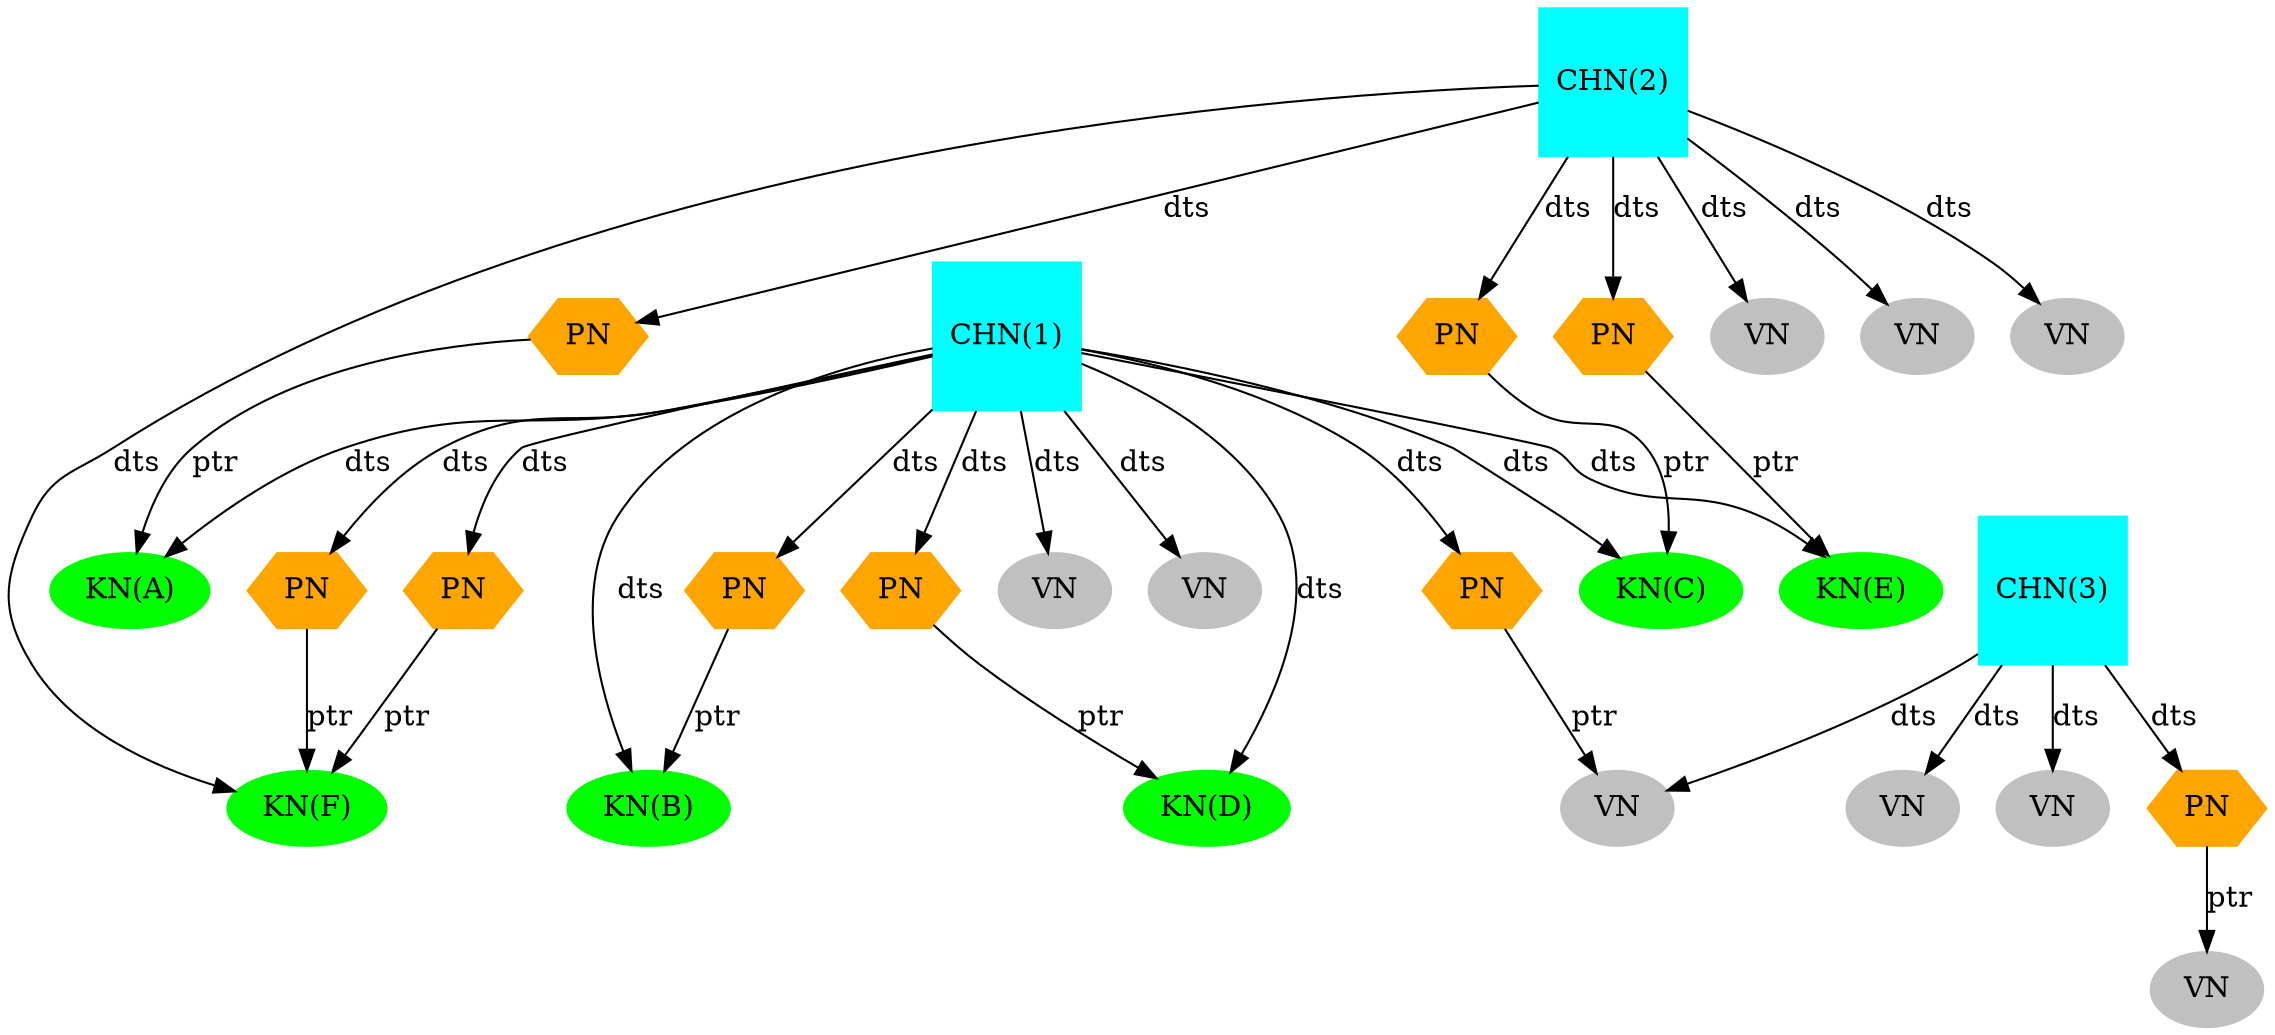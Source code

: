 strict digraph "17016-1643962152" {
	"CHN(0x558343d21d40)" [label="CHN(1)" color="cyan" style=filled shape=square];
	"CHN(0x558343d1a448)" [label="CHN(2)" color="cyan" style=filled shape=square];
	"CHN(0x558343d1a008)" [label="CHN(3)" color="cyan" style=filled shape=square];

	"PN(0x558343d204e8)" [label="PN" color="orange" style=filled shape=hexagon];
	"PN(0x558343d2deb8)" [label="PN" color="orange" style=filled shape=hexagon];
	"PN(0x558343d204e0)" [label="PN" color="orange" style=filled shape=hexagon];
	"PN(0x558343d2deb0)" [label="PN" color="orange" style=filled shape=hexagon];
	"PN(0x558343d2ded0)" [label="PN" color="orange" style=filled shape=hexagon];
	"PN(0x558343d25f70)" [label="PN" color="orange" style=filled shape=hexagon];
	"PN(0x558343d20500)" [label="PN" color="orange" style=filled shape=hexagon];

	"VN(0x558343d21d48)" [label="VN" color="grey" style=filled];
	"VN(0x558343d21d50)" [label="VN" color="grey" style=filled];

	"VN(0x558343d1a450)" [label="VN" color="grey" style=filled];
	"VN(0x558343d1a458)" [label="VN" color="grey" style=filled];
	"VN(0x558343d1a460)" [label="VN" color="grey" style=filled];

	"PN(0x558343d24ae8)" [label="PN" color="orange" style=filled shape=hexagon];

	"VN(0x558343d1a010)" [label="VN" color="grey" style=filled];

	"VN(0x558343d1a018)" [label="VN" color="grey" style=filled];
	"VN(0x558343d1a020)" [label="VN" color="grey" style=filled];

	"PN(0x558343d1a240)" [label="PN" color="orange" style=filled shape=hexagon];
	
	"VN(0x558343d20680)" [label="VN" color="grey" style=filled];

	"KN_KEY_A(0x558343d29460)" [label="KN(A)" color="green" style=filled];
	"KN_KEY_B(0x558343d2b960)" [label="KN(B)" color="green" style=filled];
	"KN_KEY_C(0x558343d29080)" [label="KN(C)" color="green" style=filled];
	"KN_KEY_D(0x558343d294c0)" [label="KN(D)" color="green" style=filled];
	"KN_KEY_E(0x558343d28a80)" [label="KN(E)" color="green" style=filled];
	"KN_KEY_F(0x558343d20e90)" [label="KN(F)" color="green" style=filled];

	"CHN(0x558343d21d40)" -> "KN_KEY_A(0x558343d29460)" [label="dts" weight=1]
	"PN(0x558343d204e8)" -> "KN_KEY_A(0x558343d29460)" [label="ptr" weight=1]
	"CHN(0x558343d21d40)" -> "KN_KEY_B(0x558343d2b960)" [label="dts" weight=1]
	"PN(0x558343d2deb8)" -> "KN_KEY_B(0x558343d2b960)" [label="ptr" weight=1]
	"CHN(0x558343d21d40)" -> "KN_KEY_C(0x558343d29080)" [label="dts" weight=1]
	"PN(0x558343d204e0)" -> "KN_KEY_C(0x558343d29080)" [label="ptr" weight=1]
	"CHN(0x558343d21d40)" -> "KN_KEY_D(0x558343d294c0)" [label="dts" weight=1]
	"PN(0x558343d2deb0)" -> "KN_KEY_D(0x558343d294c0)" [label="ptr" weight=1]
	"CHN(0x558343d21d40)" -> "KN_KEY_E(0x558343d28a80)" [label="dts" weight=1]
	"PN(0x558343d20500)" -> "KN_KEY_E(0x558343d28a80)" [label="ptr" weight=1]
	"CHN(0x558343d1a448)" -> "KN_KEY_F(0x558343d20e90)" [label="dts" weight=1]
	"PN(0x558343d2ded0)" -> "KN_KEY_F(0x558343d20e90)" [label="ptr" weight=1]
	"PN(0x558343d25f70)" -> "KN_KEY_F(0x558343d20e90)" [label="ptr" weight=1]

	"CHN(0x558343d1a448)" -> "PN(0x558343d204e8)" [label="dts" weight=1]
	"CHN(0x558343d21d40)" -> "PN(0x558343d2deb8)" [label="dts" weight=1]
	"CHN(0x558343d1a448)" -> "PN(0x558343d204e0)" [label="dts" weight=1]
	"CHN(0x558343d21d40)" -> "PN(0x558343d2deb0)" [label="dts" weight=1]
	"CHN(0x558343d21d40)" -> "PN(0x558343d2ded0)" [label="dts" weight=1]
	"CHN(0x558343d21d40)" -> "PN(0x558343d25f70)" [label="dts" weight=1]
	"CHN(0x558343d1a448)" -> "PN(0x558343d20500)" [label="dts" weight=1]

    "CHN(0x558343d21d40)" -> "VN(0x558343d21d48)" [label="dts" weight=1]
    "CHN(0x558343d21d40)" -> "VN(0x558343d21d50)" [label="dts" weight=1]
	"CHN(0x558343d1a448)" -> "VN(0x558343d1a450)" [label="dts" weight=1]
    "CHN(0x558343d1a448)" -> "VN(0x558343d1a458)" [label="dts" weight=1]
    "CHN(0x558343d1a448)" -> "VN(0x558343d1a460)" [label="dts" weight=1]

	"CHN(0x558343d21d40)" -> "PN(0x558343d24ae8)" [label="dts" weight=1]
	"PN(0x558343d24ae8)" -> "VN(0x558343d1a010)" [label="ptr" weight=1]

	"CHN(0x558343d1a008)" -> "VN(0x558343d1a010)" [label="dts" weight=1]
    "CHN(0x558343d1a008)" -> "VN(0x558343d1a018)" [label="dts" weight=1]
    "CHN(0x558343d1a008)" -> "VN(0x558343d1a020)" [label="dts" weight=1]
    "CHN(0x558343d1a008)" -> "PN(0x558343d1a240)" [label="dts" weight=1]
	"PN(0x558343d1a240)" -> "VN(0x558343d20680)" [label="ptr" weight=1]
}
